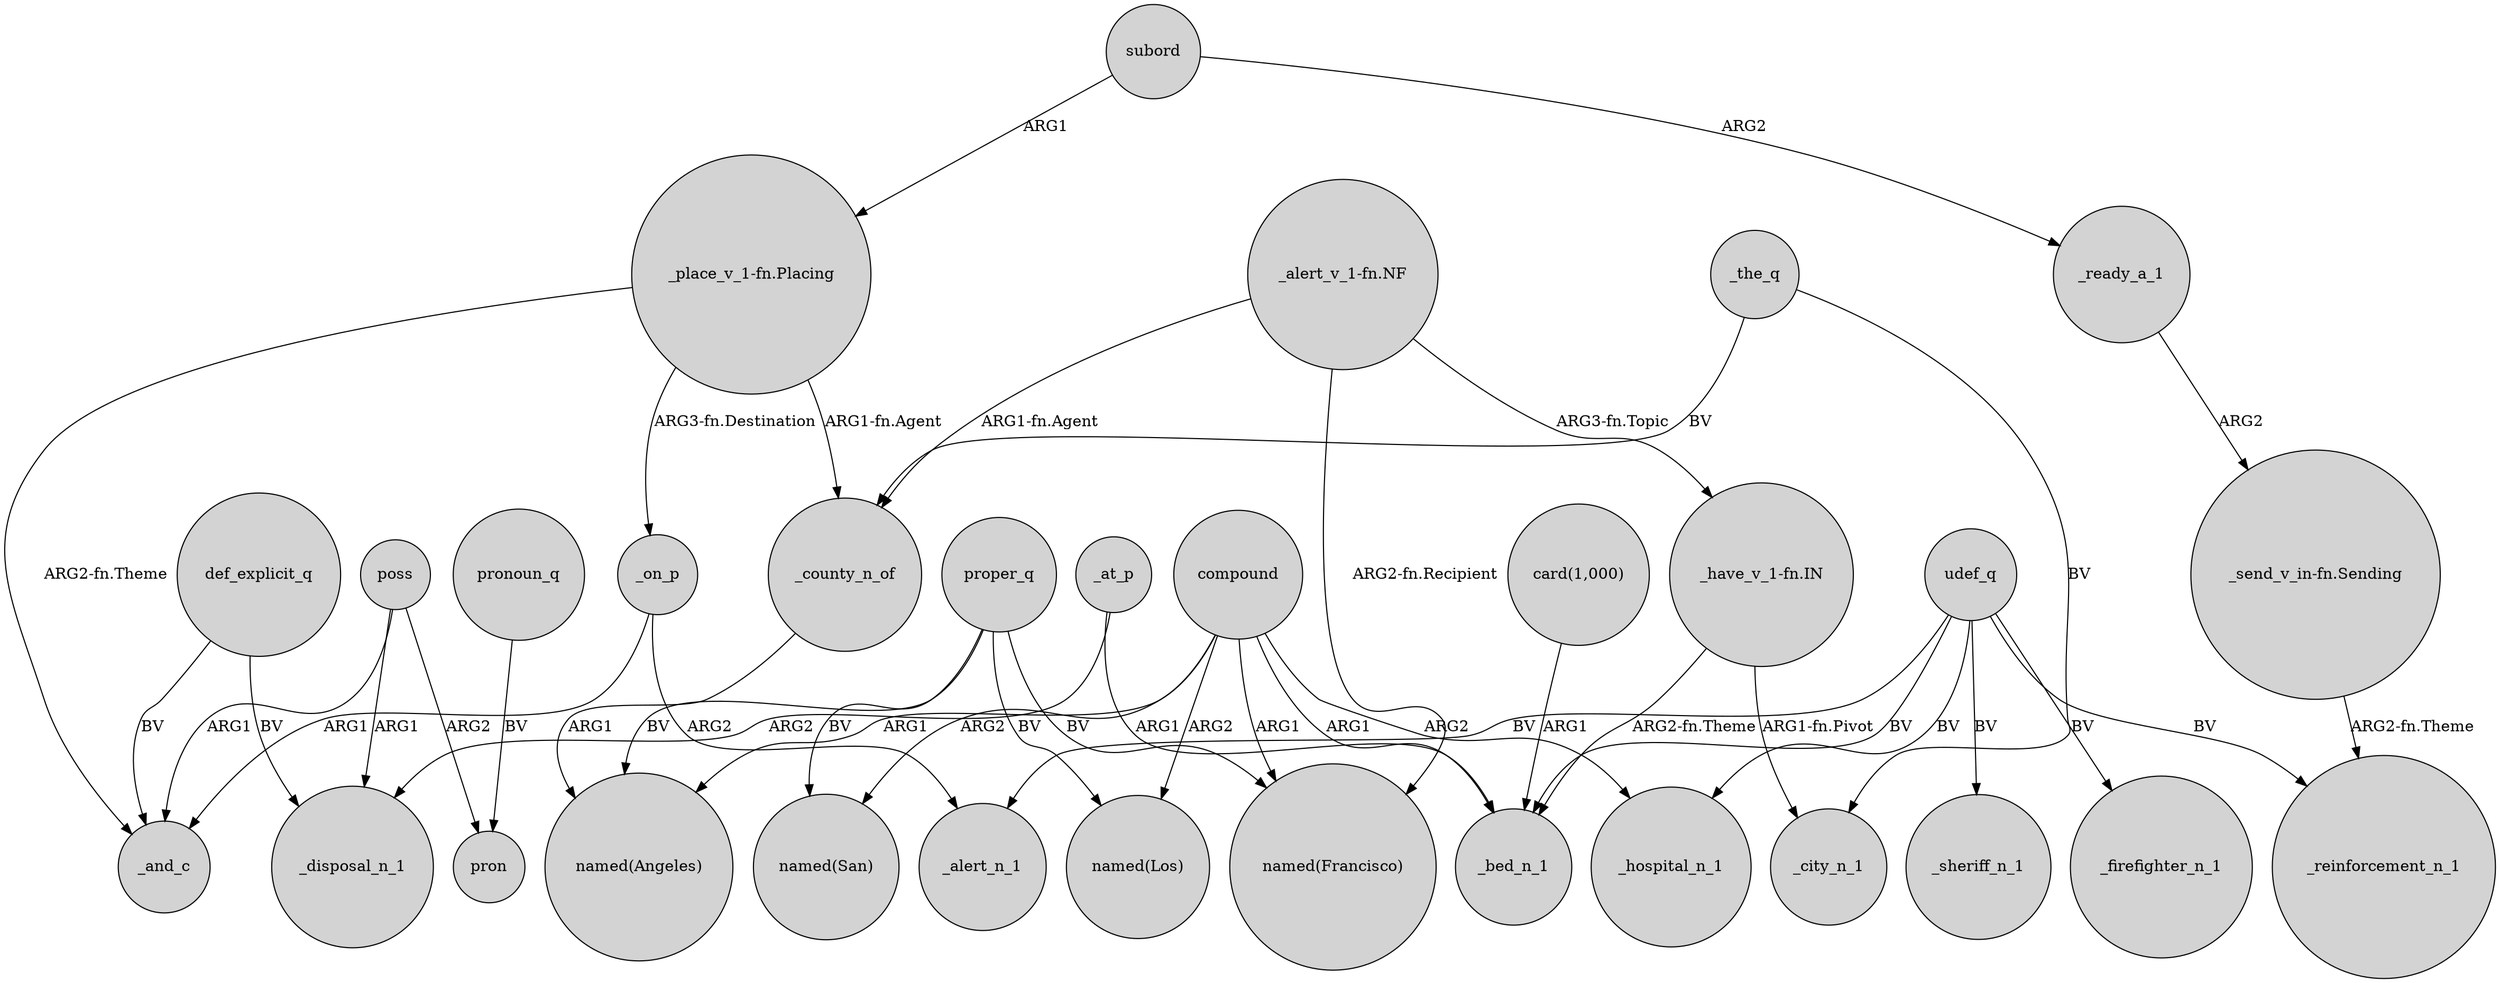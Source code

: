 digraph {
	node [shape=circle style=filled]
	_on_p -> _alert_n_1 [label=ARG2]
	"_place_v_1-fn.Placing" -> _and_c [label="ARG2-fn.Theme"]
	_county_n_of -> "named(Angeles)" [label=ARG1]
	_at_p -> _disposal_n_1 [label=ARG2]
	subord -> _ready_a_1 [label=ARG2]
	poss -> pron [label=ARG2]
	poss -> _and_c [label=ARG1]
	proper_q -> "named(Francisco)" [label=BV]
	"_have_v_1-fn.IN" -> _city_n_1 [label="ARG1-fn.Pivot"]
	"_alert_v_1-fn.NF" -> _county_n_of [label="ARG1-fn.Agent"]
	compound -> "named(San)" [label=ARG2]
	udef_q -> _bed_n_1 [label=BV]
	compound -> "named(Los)" [label=ARG2]
	def_explicit_q -> _and_c [label=BV]
	udef_q -> _sheriff_n_1 [label=BV]
	poss -> _disposal_n_1 [label=ARG1]
	proper_q -> "named(Los)" [label=BV]
	_on_p -> _and_c [label=ARG1]
	"_place_v_1-fn.Placing" -> _county_n_of [label="ARG1-fn.Agent"]
	"card(1,000)" -> _bed_n_1 [label=ARG1]
	udef_q -> _reinforcement_n_1 [label=BV]
	"_place_v_1-fn.Placing" -> _on_p [label="ARG3-fn.Destination"]
	"_alert_v_1-fn.NF" -> "named(Francisco)" [label="ARG2-fn.Recipient"]
	udef_q -> _alert_n_1 [label=BV]
	compound -> "named(Angeles)" [label=ARG1]
	pronoun_q -> pron [label=BV]
	def_explicit_q -> _disposal_n_1 [label=BV]
	"_send_v_in-fn.Sending" -> _reinforcement_n_1 [label="ARG2-fn.Theme"]
	compound -> _bed_n_1 [label=ARG1]
	"_have_v_1-fn.IN" -> _bed_n_1 [label="ARG2-fn.Theme"]
	subord -> "_place_v_1-fn.Placing" [label=ARG1]
	compound -> "named(Francisco)" [label=ARG1]
	_the_q -> _city_n_1 [label=BV]
	_the_q -> _county_n_of [label=BV]
	udef_q -> _hospital_n_1 [label=BV]
	proper_q -> "named(San)" [label=BV]
	proper_q -> "named(Angeles)" [label=BV]
	udef_q -> _firefighter_n_1 [label=BV]
	_ready_a_1 -> "_send_v_in-fn.Sending" [label=ARG2]
	_at_p -> _bed_n_1 [label=ARG1]
	compound -> _hospital_n_1 [label=ARG2]
	"_alert_v_1-fn.NF" -> "_have_v_1-fn.IN" [label="ARG3-fn.Topic"]
}
